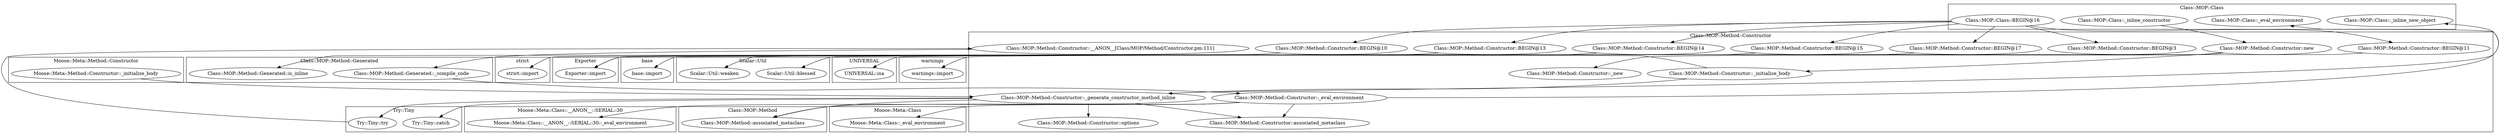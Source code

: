 digraph {
graph [overlap=false]
subgraph cluster_Moose_Meta_Method_Constructor {
	label="Moose::Meta::Method::Constructor";
	"Moose::Meta::Method::Constructor::_initialize_body";
}
subgraph cluster_Scalar_Util {
	label="Scalar::Util";
	"Scalar::Util::blessed";
	"Scalar::Util::weaken";
}
subgraph cluster_Moose_Meta_Class___ANON___SERIAL_30 {
	label="Moose::Meta::Class::__ANON__::SERIAL::30";
	"Moose::Meta::Class::__ANON__::SERIAL::30::_eval_environment";
}
subgraph cluster_Class_MOP_Method {
	label="Class::MOP::Method";
	"Class::MOP::Method::associated_metaclass";
}
subgraph cluster_Try_Tiny {
	label="Try::Tiny";
	"Try::Tiny::catch";
	"Try::Tiny::try";
}
subgraph cluster_UNIVERSAL {
	label="UNIVERSAL";
	"UNIVERSAL::isa";
}
subgraph cluster_Moose_Meta_Class {
	label="Moose::Meta::Class";
	"Moose::Meta::Class::_eval_environment";
}
subgraph cluster_warnings {
	label="warnings";
	"warnings::import";
}
subgraph cluster_Class_MOP_Class {
	label="Class::MOP::Class";
	"Class::MOP::Class::BEGIN@16";
	"Class::MOP::Class::_inline_new_object";
	"Class::MOP::Class::_eval_environment";
	"Class::MOP::Class::_inline_constructor";
}
subgraph cluster_base {
	label="base";
	"base::import";
}
subgraph cluster_Class_MOP_Method_Generated {
	label="Class::MOP::Method::Generated";
	"Class::MOP::Method::Generated::_compile_code";
	"Class::MOP::Method::Generated::is_inline";
}
subgraph cluster_Exporter {
	label="Exporter";
	"Exporter::import";
}
subgraph cluster_Class_MOP_Method_Constructor {
	label="Class::MOP::Method::Constructor";
	"Class::MOP::Method::Constructor::_eval_environment";
	"Class::MOP::Method::Constructor::options";
	"Class::MOP::Method::Constructor::BEGIN@10";
	"Class::MOP::Method::Constructor::_new";
	"Class::MOP::Method::Constructor::BEGIN@3";
	"Class::MOP::Method::Constructor::BEGIN@15";
	"Class::MOP::Method::Constructor::BEGIN@17";
	"Class::MOP::Method::Constructor::__ANON__[Class/MOP/Method/Constructor.pm:111]";
	"Class::MOP::Method::Constructor::BEGIN@14";
	"Class::MOP::Method::Constructor::_generate_constructor_method_inline";
	"Class::MOP::Method::Constructor::_initialize_body";
	"Class::MOP::Method::Constructor::BEGIN@13";
	"Class::MOP::Method::Constructor::associated_metaclass";
	"Class::MOP::Method::Constructor::new";
	"Class::MOP::Method::Constructor::BEGIN@11";
}
subgraph cluster_strict {
	label="strict";
	"strict::import";
}
"Class::MOP::Method::Constructor::_eval_environment" -> "Class::MOP::Class::_eval_environment";
"Class::MOP::Method::Constructor::new" -> "Scalar::Util::blessed";
"Class::MOP::Method::Constructor::_eval_environment" -> "Moose::Meta::Class::_eval_environment";
"Class::MOP::Class::BEGIN@16" -> "Class::MOP::Method::Constructor::BEGIN@13";
"Class::MOP::Method::Constructor::_eval_environment" -> "Class::MOP::Method::associated_metaclass";
"Class::MOP::Method::Constructor::_generate_constructor_method_inline" -> "Class::MOP::Method::associated_metaclass";
"Class::MOP::Class::BEGIN@16" -> "Class::MOP::Method::Constructor::BEGIN@11";
"Class::MOP::Method::Constructor::_generate_constructor_method_inline" -> "Try::Tiny::try";
"Class::MOP::Method::Constructor::_initialize_body" -> "Class::MOP::Method::Generated::is_inline";
"Class::MOP::Method::Constructor::_generate_constructor_method_inline" -> "Try::Tiny::catch";
"Class::MOP::Method::Constructor::BEGIN@10" -> "strict::import";
"Try::Tiny::try" -> "Class::MOP::Method::Constructor::__ANON__[Class/MOP/Method/Constructor.pm:111]";
"Class::MOP::Method::Constructor::__ANON__[Class/MOP/Method/Constructor.pm:111]" -> "Class::MOP::Method::Generated::_compile_code";
"Class::MOP::Class::BEGIN@16" -> "Class::MOP::Method::Constructor::BEGIN@14";
"Class::MOP::Method::Constructor::BEGIN@13" -> "Exporter::import";
"Class::MOP::Method::Constructor::BEGIN@15" -> "Exporter::import";
"Class::MOP::Method::Constructor::BEGIN@14" -> "Exporter::import";
"Class::MOP::Method::Constructor::_generate_constructor_method_inline" -> "Class::MOP::Method::Constructor::associated_metaclass";
"Class::MOP::Method::Constructor::_eval_environment" -> "Class::MOP::Method::Constructor::associated_metaclass";
"Class::MOP::Method::Constructor::BEGIN@17" -> "base::import";
"Class::MOP::Method::Constructor::BEGIN@11" -> "warnings::import";
"Class::MOP::Class::BEGIN@16" -> "Class::MOP::Method::Constructor::BEGIN@10";
"Class::MOP::Method::Constructor::new" -> "Class::MOP::Method::Constructor::_initialize_body";
"Moose::Meta::Method::Constructor::_initialize_body" -> "Class::MOP::Method::Constructor::_generate_constructor_method_inline";
"Class::MOP::Method::Constructor::_initialize_body" -> "Class::MOP::Method::Constructor::_generate_constructor_method_inline";
"Class::MOP::Method::Constructor::new" -> "Scalar::Util::weaken";
"Class::MOP::Method::Generated::_compile_code" -> "Class::MOP::Method::Constructor::_eval_environment";
"Class::MOP::Method::Constructor::new" -> "UNIVERSAL::isa";
"Class::MOP::Method::Constructor::new" -> "Class::MOP::Method::Constructor::_new";
"Class::MOP::Method::Constructor::_generate_constructor_method_inline" -> "Class::MOP::Method::Constructor::options";
"Class::MOP::Class::_inline_constructor" -> "Class::MOP::Method::Constructor::new";
"Class::MOP::Class::BEGIN@16" -> "Class::MOP::Method::Constructor::BEGIN@17";
"Class::MOP::Class::BEGIN@16" -> "Class::MOP::Method::Constructor::BEGIN@3";
"Class::MOP::Method::Constructor::_generate_constructor_method_inline" -> "Class::MOP::Class::_inline_new_object";
"Class::MOP::Class::BEGIN@16" -> "Class::MOP::Method::Constructor::BEGIN@15";
"Class::MOP::Method::Constructor::_eval_environment" -> "Moose::Meta::Class::__ANON__::SERIAL::30::_eval_environment";
}

